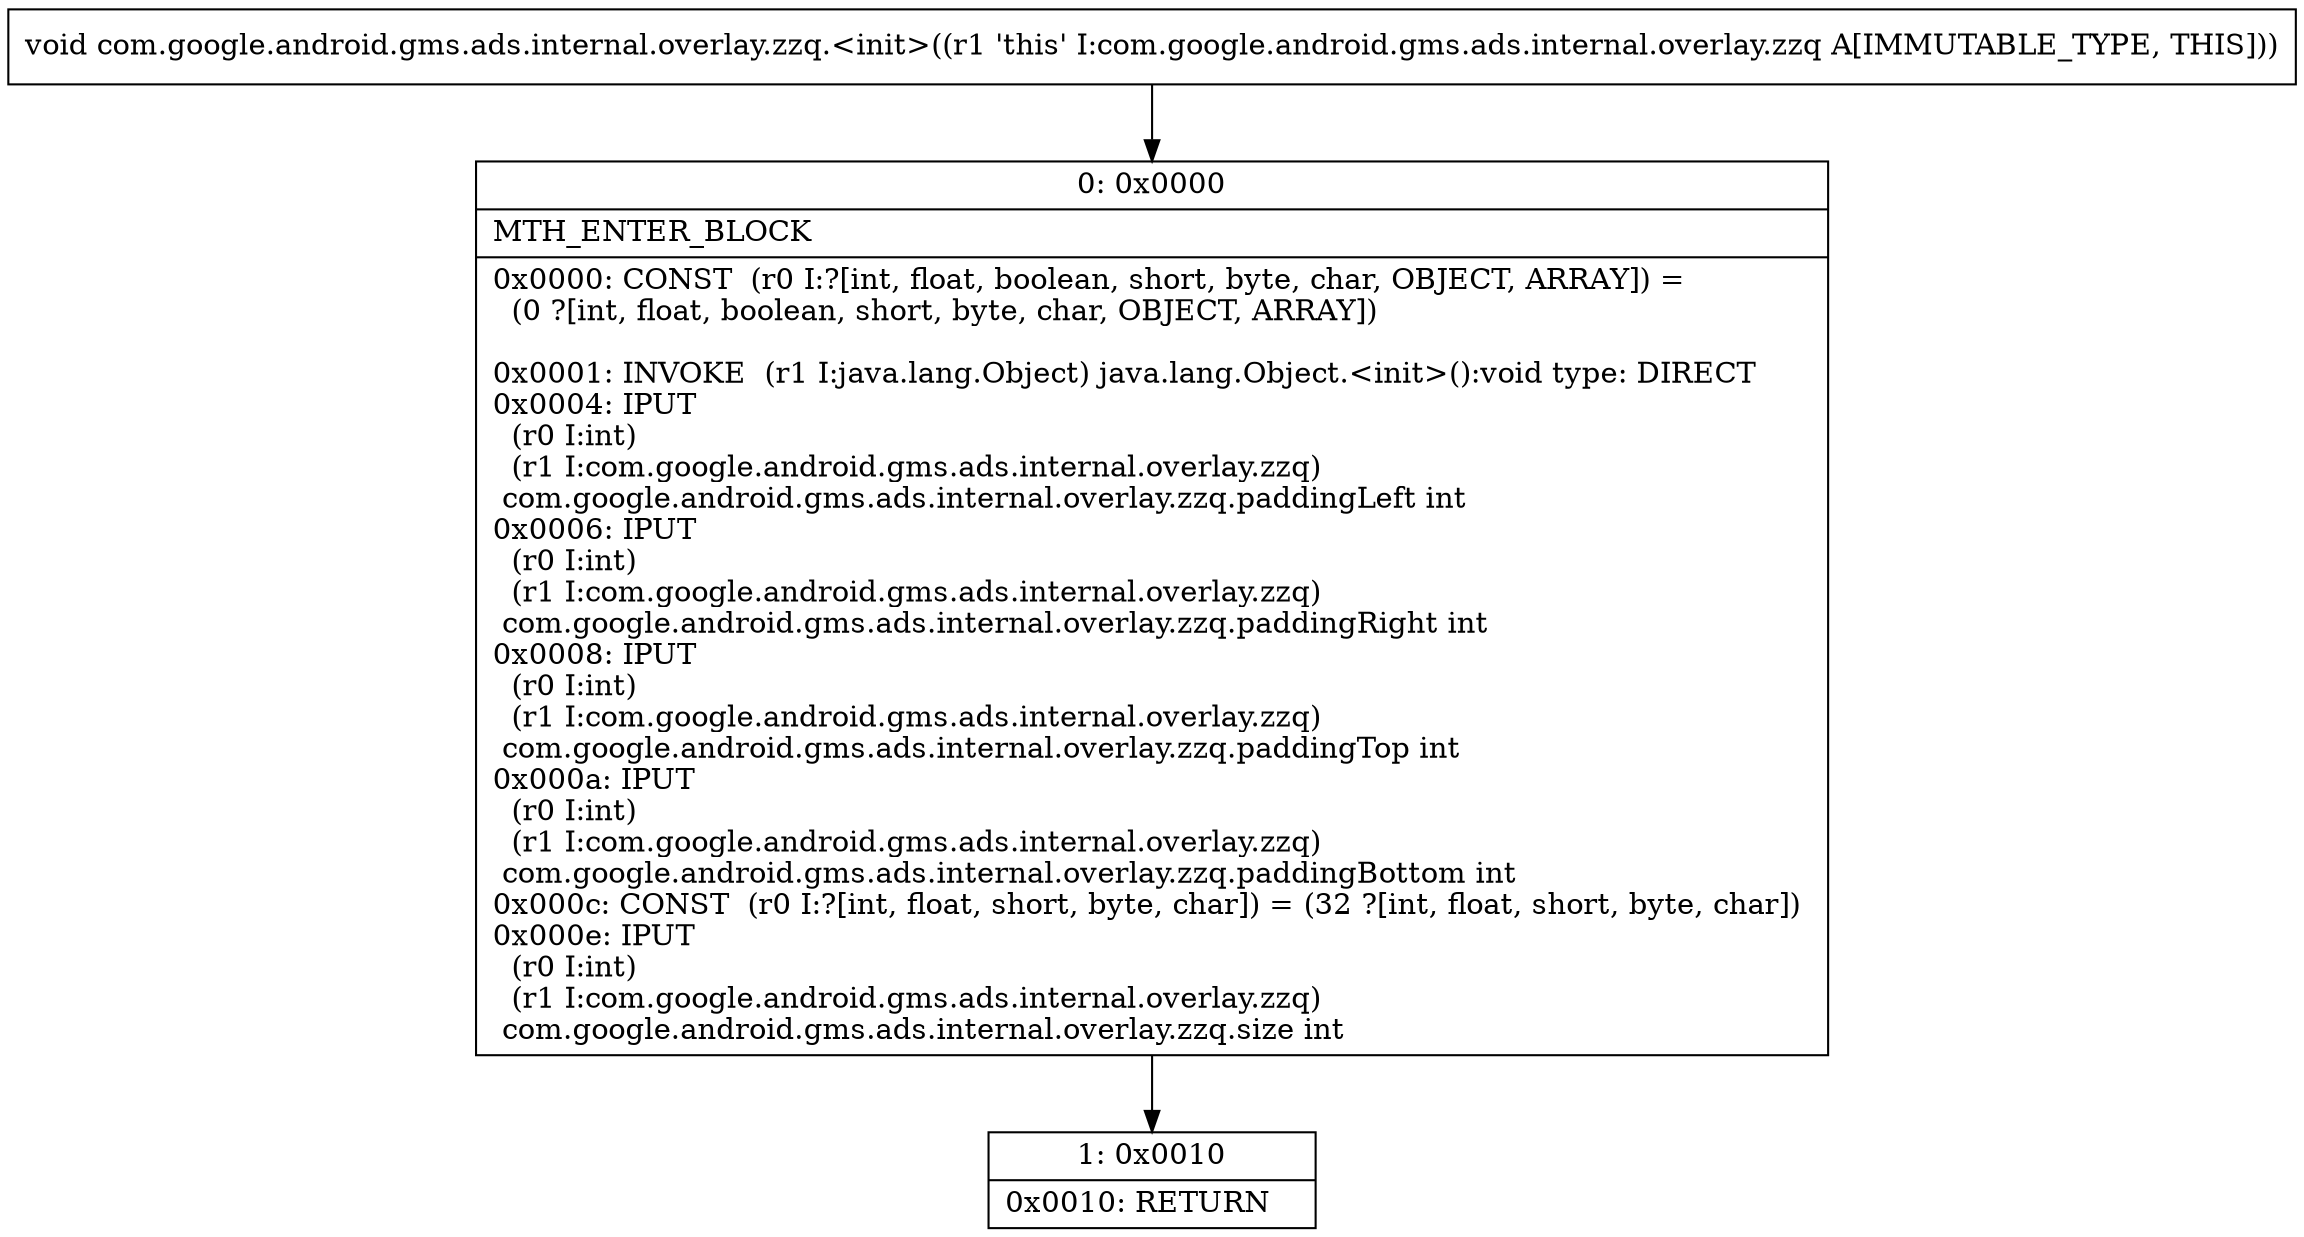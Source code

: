 digraph "CFG forcom.google.android.gms.ads.internal.overlay.zzq.\<init\>()V" {
Node_0 [shape=record,label="{0\:\ 0x0000|MTH_ENTER_BLOCK\l|0x0000: CONST  (r0 I:?[int, float, boolean, short, byte, char, OBJECT, ARRAY]) = \l  (0 ?[int, float, boolean, short, byte, char, OBJECT, ARRAY])\l \l0x0001: INVOKE  (r1 I:java.lang.Object) java.lang.Object.\<init\>():void type: DIRECT \l0x0004: IPUT  \l  (r0 I:int)\l  (r1 I:com.google.android.gms.ads.internal.overlay.zzq)\l com.google.android.gms.ads.internal.overlay.zzq.paddingLeft int \l0x0006: IPUT  \l  (r0 I:int)\l  (r1 I:com.google.android.gms.ads.internal.overlay.zzq)\l com.google.android.gms.ads.internal.overlay.zzq.paddingRight int \l0x0008: IPUT  \l  (r0 I:int)\l  (r1 I:com.google.android.gms.ads.internal.overlay.zzq)\l com.google.android.gms.ads.internal.overlay.zzq.paddingTop int \l0x000a: IPUT  \l  (r0 I:int)\l  (r1 I:com.google.android.gms.ads.internal.overlay.zzq)\l com.google.android.gms.ads.internal.overlay.zzq.paddingBottom int \l0x000c: CONST  (r0 I:?[int, float, short, byte, char]) = (32 ?[int, float, short, byte, char]) \l0x000e: IPUT  \l  (r0 I:int)\l  (r1 I:com.google.android.gms.ads.internal.overlay.zzq)\l com.google.android.gms.ads.internal.overlay.zzq.size int \l}"];
Node_1 [shape=record,label="{1\:\ 0x0010|0x0010: RETURN   \l}"];
MethodNode[shape=record,label="{void com.google.android.gms.ads.internal.overlay.zzq.\<init\>((r1 'this' I:com.google.android.gms.ads.internal.overlay.zzq A[IMMUTABLE_TYPE, THIS])) }"];
MethodNode -> Node_0;
Node_0 -> Node_1;
}

